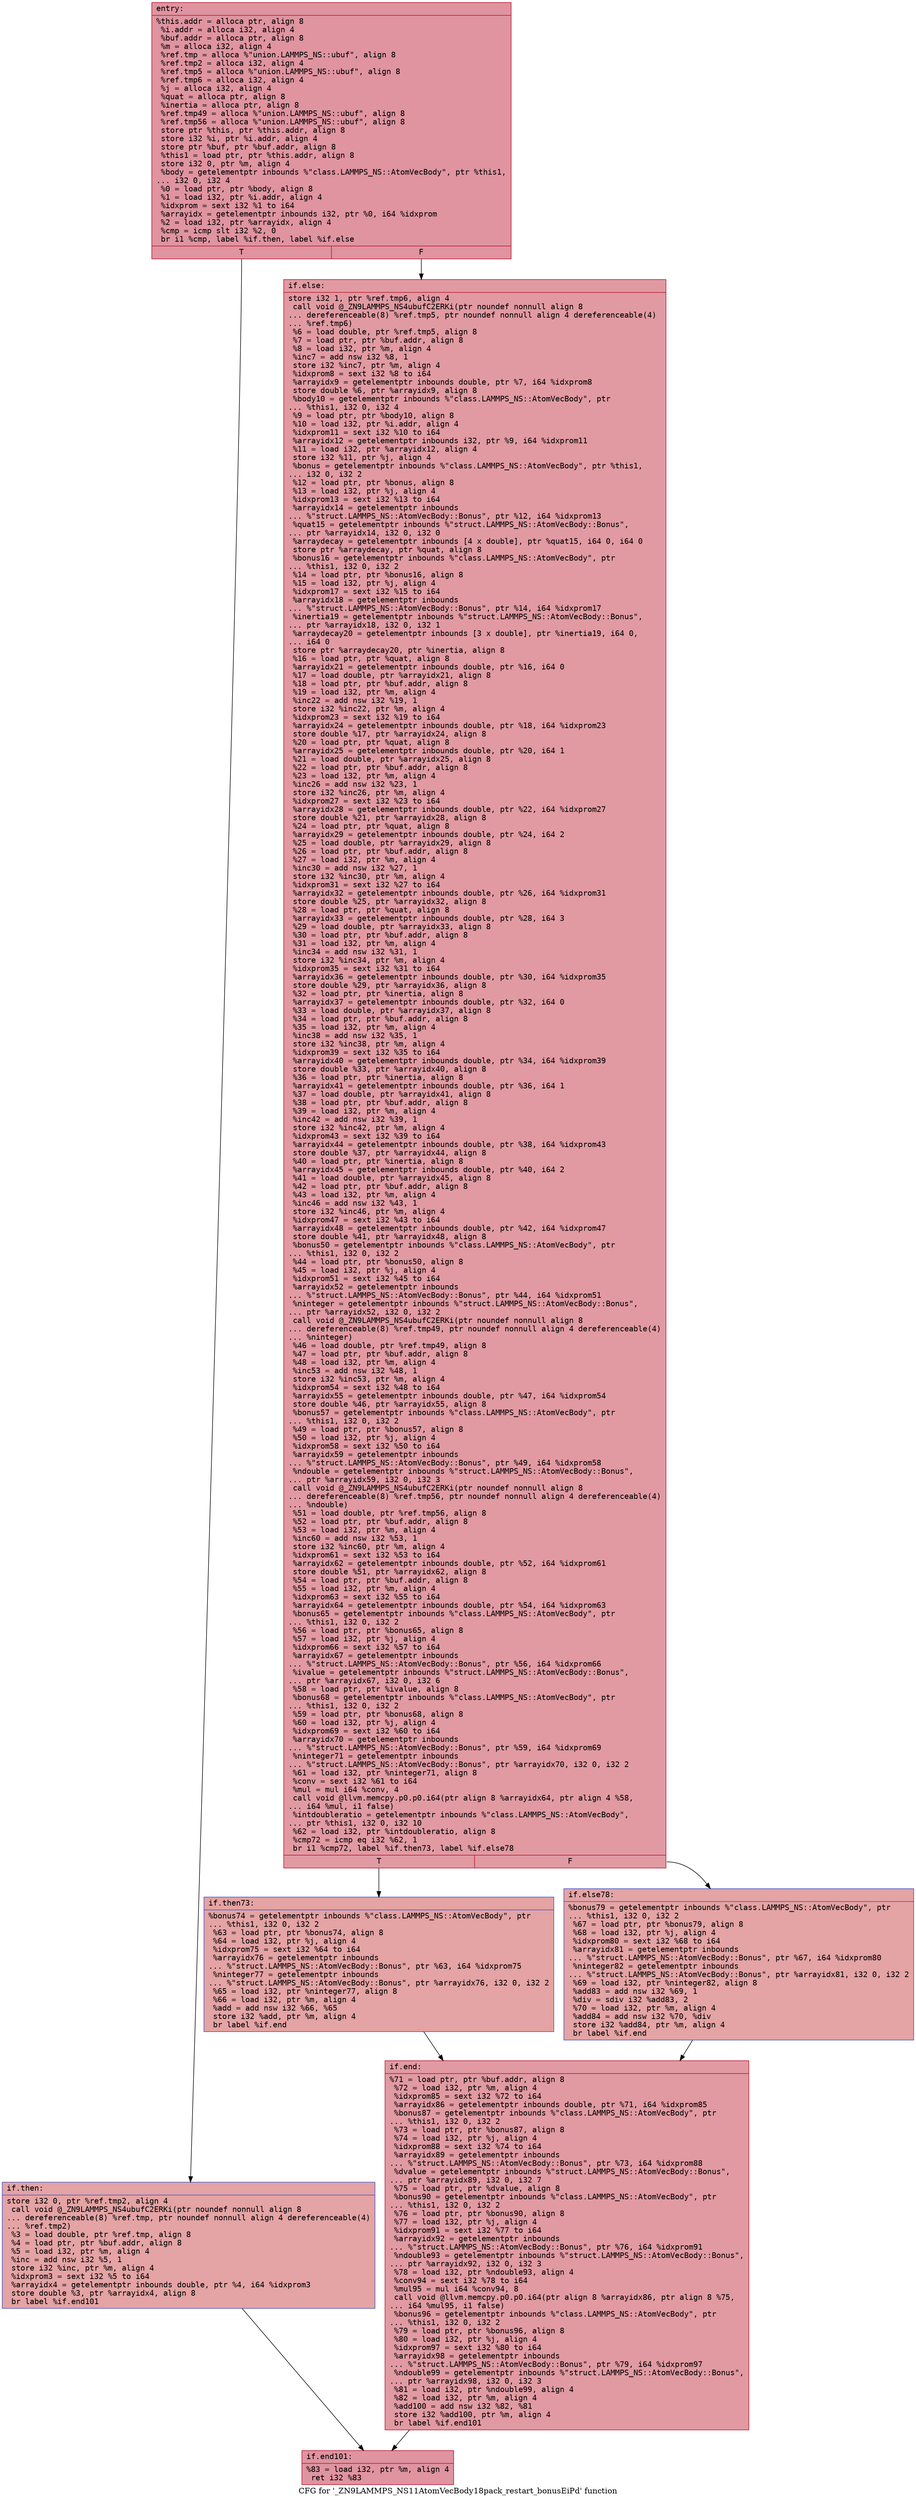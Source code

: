 digraph "CFG for '_ZN9LAMMPS_NS11AtomVecBody18pack_restart_bonusEiPd' function" {
	label="CFG for '_ZN9LAMMPS_NS11AtomVecBody18pack_restart_bonusEiPd' function";

	Node0x564c7b3f1760 [shape=record,color="#b70d28ff", style=filled, fillcolor="#b70d2870" fontname="Courier",label="{entry:\l|  %this.addr = alloca ptr, align 8\l  %i.addr = alloca i32, align 4\l  %buf.addr = alloca ptr, align 8\l  %m = alloca i32, align 4\l  %ref.tmp = alloca %\"union.LAMMPS_NS::ubuf\", align 8\l  %ref.tmp2 = alloca i32, align 4\l  %ref.tmp5 = alloca %\"union.LAMMPS_NS::ubuf\", align 8\l  %ref.tmp6 = alloca i32, align 4\l  %j = alloca i32, align 4\l  %quat = alloca ptr, align 8\l  %inertia = alloca ptr, align 8\l  %ref.tmp49 = alloca %\"union.LAMMPS_NS::ubuf\", align 8\l  %ref.tmp56 = alloca %\"union.LAMMPS_NS::ubuf\", align 8\l  store ptr %this, ptr %this.addr, align 8\l  store i32 %i, ptr %i.addr, align 4\l  store ptr %buf, ptr %buf.addr, align 8\l  %this1 = load ptr, ptr %this.addr, align 8\l  store i32 0, ptr %m, align 4\l  %body = getelementptr inbounds %\"class.LAMMPS_NS::AtomVecBody\", ptr %this1,\l... i32 0, i32 4\l  %0 = load ptr, ptr %body, align 8\l  %1 = load i32, ptr %i.addr, align 4\l  %idxprom = sext i32 %1 to i64\l  %arrayidx = getelementptr inbounds i32, ptr %0, i64 %idxprom\l  %2 = load i32, ptr %arrayidx, align 4\l  %cmp = icmp slt i32 %2, 0\l  br i1 %cmp, label %if.then, label %if.else\l|{<s0>T|<s1>F}}"];
	Node0x564c7b3f1760:s0 -> Node0x564c7b4ae410[tooltip="entry -> if.then\nProbability 37.50%" ];
	Node0x564c7b3f1760:s1 -> Node0x564c7b4ae480[tooltip="entry -> if.else\nProbability 62.50%" ];
	Node0x564c7b4ae410 [shape=record,color="#3d50c3ff", style=filled, fillcolor="#c32e3170" fontname="Courier",label="{if.then:\l|  store i32 0, ptr %ref.tmp2, align 4\l  call void @_ZN9LAMMPS_NS4ubufC2ERKi(ptr noundef nonnull align 8\l... dereferenceable(8) %ref.tmp, ptr noundef nonnull align 4 dereferenceable(4)\l... %ref.tmp2)\l  %3 = load double, ptr %ref.tmp, align 8\l  %4 = load ptr, ptr %buf.addr, align 8\l  %5 = load i32, ptr %m, align 4\l  %inc = add nsw i32 %5, 1\l  store i32 %inc, ptr %m, align 4\l  %idxprom3 = sext i32 %5 to i64\l  %arrayidx4 = getelementptr inbounds double, ptr %4, i64 %idxprom3\l  store double %3, ptr %arrayidx4, align 8\l  br label %if.end101\l}"];
	Node0x564c7b4ae410 -> Node0x564c7b4ad950[tooltip="if.then -> if.end101\nProbability 100.00%" ];
	Node0x564c7b4ae480 [shape=record,color="#b70d28ff", style=filled, fillcolor="#bb1b2c70" fontname="Courier",label="{if.else:\l|  store i32 1, ptr %ref.tmp6, align 4\l  call void @_ZN9LAMMPS_NS4ubufC2ERKi(ptr noundef nonnull align 8\l... dereferenceable(8) %ref.tmp5, ptr noundef nonnull align 4 dereferenceable(4)\l... %ref.tmp6)\l  %6 = load double, ptr %ref.tmp5, align 8\l  %7 = load ptr, ptr %buf.addr, align 8\l  %8 = load i32, ptr %m, align 4\l  %inc7 = add nsw i32 %8, 1\l  store i32 %inc7, ptr %m, align 4\l  %idxprom8 = sext i32 %8 to i64\l  %arrayidx9 = getelementptr inbounds double, ptr %7, i64 %idxprom8\l  store double %6, ptr %arrayidx9, align 8\l  %body10 = getelementptr inbounds %\"class.LAMMPS_NS::AtomVecBody\", ptr\l... %this1, i32 0, i32 4\l  %9 = load ptr, ptr %body10, align 8\l  %10 = load i32, ptr %i.addr, align 4\l  %idxprom11 = sext i32 %10 to i64\l  %arrayidx12 = getelementptr inbounds i32, ptr %9, i64 %idxprom11\l  %11 = load i32, ptr %arrayidx12, align 4\l  store i32 %11, ptr %j, align 4\l  %bonus = getelementptr inbounds %\"class.LAMMPS_NS::AtomVecBody\", ptr %this1,\l... i32 0, i32 2\l  %12 = load ptr, ptr %bonus, align 8\l  %13 = load i32, ptr %j, align 4\l  %idxprom13 = sext i32 %13 to i64\l  %arrayidx14 = getelementptr inbounds\l... %\"struct.LAMMPS_NS::AtomVecBody::Bonus\", ptr %12, i64 %idxprom13\l  %quat15 = getelementptr inbounds %\"struct.LAMMPS_NS::AtomVecBody::Bonus\",\l... ptr %arrayidx14, i32 0, i32 0\l  %arraydecay = getelementptr inbounds [4 x double], ptr %quat15, i64 0, i64 0\l  store ptr %arraydecay, ptr %quat, align 8\l  %bonus16 = getelementptr inbounds %\"class.LAMMPS_NS::AtomVecBody\", ptr\l... %this1, i32 0, i32 2\l  %14 = load ptr, ptr %bonus16, align 8\l  %15 = load i32, ptr %j, align 4\l  %idxprom17 = sext i32 %15 to i64\l  %arrayidx18 = getelementptr inbounds\l... %\"struct.LAMMPS_NS::AtomVecBody::Bonus\", ptr %14, i64 %idxprom17\l  %inertia19 = getelementptr inbounds %\"struct.LAMMPS_NS::AtomVecBody::Bonus\",\l... ptr %arrayidx18, i32 0, i32 1\l  %arraydecay20 = getelementptr inbounds [3 x double], ptr %inertia19, i64 0,\l... i64 0\l  store ptr %arraydecay20, ptr %inertia, align 8\l  %16 = load ptr, ptr %quat, align 8\l  %arrayidx21 = getelementptr inbounds double, ptr %16, i64 0\l  %17 = load double, ptr %arrayidx21, align 8\l  %18 = load ptr, ptr %buf.addr, align 8\l  %19 = load i32, ptr %m, align 4\l  %inc22 = add nsw i32 %19, 1\l  store i32 %inc22, ptr %m, align 4\l  %idxprom23 = sext i32 %19 to i64\l  %arrayidx24 = getelementptr inbounds double, ptr %18, i64 %idxprom23\l  store double %17, ptr %arrayidx24, align 8\l  %20 = load ptr, ptr %quat, align 8\l  %arrayidx25 = getelementptr inbounds double, ptr %20, i64 1\l  %21 = load double, ptr %arrayidx25, align 8\l  %22 = load ptr, ptr %buf.addr, align 8\l  %23 = load i32, ptr %m, align 4\l  %inc26 = add nsw i32 %23, 1\l  store i32 %inc26, ptr %m, align 4\l  %idxprom27 = sext i32 %23 to i64\l  %arrayidx28 = getelementptr inbounds double, ptr %22, i64 %idxprom27\l  store double %21, ptr %arrayidx28, align 8\l  %24 = load ptr, ptr %quat, align 8\l  %arrayidx29 = getelementptr inbounds double, ptr %24, i64 2\l  %25 = load double, ptr %arrayidx29, align 8\l  %26 = load ptr, ptr %buf.addr, align 8\l  %27 = load i32, ptr %m, align 4\l  %inc30 = add nsw i32 %27, 1\l  store i32 %inc30, ptr %m, align 4\l  %idxprom31 = sext i32 %27 to i64\l  %arrayidx32 = getelementptr inbounds double, ptr %26, i64 %idxprom31\l  store double %25, ptr %arrayidx32, align 8\l  %28 = load ptr, ptr %quat, align 8\l  %arrayidx33 = getelementptr inbounds double, ptr %28, i64 3\l  %29 = load double, ptr %arrayidx33, align 8\l  %30 = load ptr, ptr %buf.addr, align 8\l  %31 = load i32, ptr %m, align 4\l  %inc34 = add nsw i32 %31, 1\l  store i32 %inc34, ptr %m, align 4\l  %idxprom35 = sext i32 %31 to i64\l  %arrayidx36 = getelementptr inbounds double, ptr %30, i64 %idxprom35\l  store double %29, ptr %arrayidx36, align 8\l  %32 = load ptr, ptr %inertia, align 8\l  %arrayidx37 = getelementptr inbounds double, ptr %32, i64 0\l  %33 = load double, ptr %arrayidx37, align 8\l  %34 = load ptr, ptr %buf.addr, align 8\l  %35 = load i32, ptr %m, align 4\l  %inc38 = add nsw i32 %35, 1\l  store i32 %inc38, ptr %m, align 4\l  %idxprom39 = sext i32 %35 to i64\l  %arrayidx40 = getelementptr inbounds double, ptr %34, i64 %idxprom39\l  store double %33, ptr %arrayidx40, align 8\l  %36 = load ptr, ptr %inertia, align 8\l  %arrayidx41 = getelementptr inbounds double, ptr %36, i64 1\l  %37 = load double, ptr %arrayidx41, align 8\l  %38 = load ptr, ptr %buf.addr, align 8\l  %39 = load i32, ptr %m, align 4\l  %inc42 = add nsw i32 %39, 1\l  store i32 %inc42, ptr %m, align 4\l  %idxprom43 = sext i32 %39 to i64\l  %arrayidx44 = getelementptr inbounds double, ptr %38, i64 %idxprom43\l  store double %37, ptr %arrayidx44, align 8\l  %40 = load ptr, ptr %inertia, align 8\l  %arrayidx45 = getelementptr inbounds double, ptr %40, i64 2\l  %41 = load double, ptr %arrayidx45, align 8\l  %42 = load ptr, ptr %buf.addr, align 8\l  %43 = load i32, ptr %m, align 4\l  %inc46 = add nsw i32 %43, 1\l  store i32 %inc46, ptr %m, align 4\l  %idxprom47 = sext i32 %43 to i64\l  %arrayidx48 = getelementptr inbounds double, ptr %42, i64 %idxprom47\l  store double %41, ptr %arrayidx48, align 8\l  %bonus50 = getelementptr inbounds %\"class.LAMMPS_NS::AtomVecBody\", ptr\l... %this1, i32 0, i32 2\l  %44 = load ptr, ptr %bonus50, align 8\l  %45 = load i32, ptr %j, align 4\l  %idxprom51 = sext i32 %45 to i64\l  %arrayidx52 = getelementptr inbounds\l... %\"struct.LAMMPS_NS::AtomVecBody::Bonus\", ptr %44, i64 %idxprom51\l  %ninteger = getelementptr inbounds %\"struct.LAMMPS_NS::AtomVecBody::Bonus\",\l... ptr %arrayidx52, i32 0, i32 2\l  call void @_ZN9LAMMPS_NS4ubufC2ERKi(ptr noundef nonnull align 8\l... dereferenceable(8) %ref.tmp49, ptr noundef nonnull align 4 dereferenceable(4)\l... %ninteger)\l  %46 = load double, ptr %ref.tmp49, align 8\l  %47 = load ptr, ptr %buf.addr, align 8\l  %48 = load i32, ptr %m, align 4\l  %inc53 = add nsw i32 %48, 1\l  store i32 %inc53, ptr %m, align 4\l  %idxprom54 = sext i32 %48 to i64\l  %arrayidx55 = getelementptr inbounds double, ptr %47, i64 %idxprom54\l  store double %46, ptr %arrayidx55, align 8\l  %bonus57 = getelementptr inbounds %\"class.LAMMPS_NS::AtomVecBody\", ptr\l... %this1, i32 0, i32 2\l  %49 = load ptr, ptr %bonus57, align 8\l  %50 = load i32, ptr %j, align 4\l  %idxprom58 = sext i32 %50 to i64\l  %arrayidx59 = getelementptr inbounds\l... %\"struct.LAMMPS_NS::AtomVecBody::Bonus\", ptr %49, i64 %idxprom58\l  %ndouble = getelementptr inbounds %\"struct.LAMMPS_NS::AtomVecBody::Bonus\",\l... ptr %arrayidx59, i32 0, i32 3\l  call void @_ZN9LAMMPS_NS4ubufC2ERKi(ptr noundef nonnull align 8\l... dereferenceable(8) %ref.tmp56, ptr noundef nonnull align 4 dereferenceable(4)\l... %ndouble)\l  %51 = load double, ptr %ref.tmp56, align 8\l  %52 = load ptr, ptr %buf.addr, align 8\l  %53 = load i32, ptr %m, align 4\l  %inc60 = add nsw i32 %53, 1\l  store i32 %inc60, ptr %m, align 4\l  %idxprom61 = sext i32 %53 to i64\l  %arrayidx62 = getelementptr inbounds double, ptr %52, i64 %idxprom61\l  store double %51, ptr %arrayidx62, align 8\l  %54 = load ptr, ptr %buf.addr, align 8\l  %55 = load i32, ptr %m, align 4\l  %idxprom63 = sext i32 %55 to i64\l  %arrayidx64 = getelementptr inbounds double, ptr %54, i64 %idxprom63\l  %bonus65 = getelementptr inbounds %\"class.LAMMPS_NS::AtomVecBody\", ptr\l... %this1, i32 0, i32 2\l  %56 = load ptr, ptr %bonus65, align 8\l  %57 = load i32, ptr %j, align 4\l  %idxprom66 = sext i32 %57 to i64\l  %arrayidx67 = getelementptr inbounds\l... %\"struct.LAMMPS_NS::AtomVecBody::Bonus\", ptr %56, i64 %idxprom66\l  %ivalue = getelementptr inbounds %\"struct.LAMMPS_NS::AtomVecBody::Bonus\",\l... ptr %arrayidx67, i32 0, i32 6\l  %58 = load ptr, ptr %ivalue, align 8\l  %bonus68 = getelementptr inbounds %\"class.LAMMPS_NS::AtomVecBody\", ptr\l... %this1, i32 0, i32 2\l  %59 = load ptr, ptr %bonus68, align 8\l  %60 = load i32, ptr %j, align 4\l  %idxprom69 = sext i32 %60 to i64\l  %arrayidx70 = getelementptr inbounds\l... %\"struct.LAMMPS_NS::AtomVecBody::Bonus\", ptr %59, i64 %idxprom69\l  %ninteger71 = getelementptr inbounds\l... %\"struct.LAMMPS_NS::AtomVecBody::Bonus\", ptr %arrayidx70, i32 0, i32 2\l  %61 = load i32, ptr %ninteger71, align 8\l  %conv = sext i32 %61 to i64\l  %mul = mul i64 %conv, 4\l  call void @llvm.memcpy.p0.p0.i64(ptr align 8 %arrayidx64, ptr align 4 %58,\l... i64 %mul, i1 false)\l  %intdoubleratio = getelementptr inbounds %\"class.LAMMPS_NS::AtomVecBody\",\l... ptr %this1, i32 0, i32 10\l  %62 = load i32, ptr %intdoubleratio, align 8\l  %cmp72 = icmp eq i32 %62, 1\l  br i1 %cmp72, label %if.then73, label %if.else78\l|{<s0>T|<s1>F}}"];
	Node0x564c7b4ae480:s0 -> Node0x564c7b4b1130[tooltip="if.else -> if.then73\nProbability 50.00%" ];
	Node0x564c7b4ae480:s1 -> Node0x564c7b4b1180[tooltip="if.else -> if.else78\nProbability 50.00%" ];
	Node0x564c7b4b1130 [shape=record,color="#3d50c3ff", style=filled, fillcolor="#c32e3170" fontname="Courier",label="{if.then73:\l|  %bonus74 = getelementptr inbounds %\"class.LAMMPS_NS::AtomVecBody\", ptr\l... %this1, i32 0, i32 2\l  %63 = load ptr, ptr %bonus74, align 8\l  %64 = load i32, ptr %j, align 4\l  %idxprom75 = sext i32 %64 to i64\l  %arrayidx76 = getelementptr inbounds\l... %\"struct.LAMMPS_NS::AtomVecBody::Bonus\", ptr %63, i64 %idxprom75\l  %ninteger77 = getelementptr inbounds\l... %\"struct.LAMMPS_NS::AtomVecBody::Bonus\", ptr %arrayidx76, i32 0, i32 2\l  %65 = load i32, ptr %ninteger77, align 8\l  %66 = load i32, ptr %m, align 4\l  %add = add nsw i32 %66, %65\l  store i32 %add, ptr %m, align 4\l  br label %if.end\l}"];
	Node0x564c7b4b1130 -> Node0x564c7b4b6ec0[tooltip="if.then73 -> if.end\nProbability 100.00%" ];
	Node0x564c7b4b1180 [shape=record,color="#3d50c3ff", style=filled, fillcolor="#c32e3170" fontname="Courier",label="{if.else78:\l|  %bonus79 = getelementptr inbounds %\"class.LAMMPS_NS::AtomVecBody\", ptr\l... %this1, i32 0, i32 2\l  %67 = load ptr, ptr %bonus79, align 8\l  %68 = load i32, ptr %j, align 4\l  %idxprom80 = sext i32 %68 to i64\l  %arrayidx81 = getelementptr inbounds\l... %\"struct.LAMMPS_NS::AtomVecBody::Bonus\", ptr %67, i64 %idxprom80\l  %ninteger82 = getelementptr inbounds\l... %\"struct.LAMMPS_NS::AtomVecBody::Bonus\", ptr %arrayidx81, i32 0, i32 2\l  %69 = load i32, ptr %ninteger82, align 8\l  %add83 = add nsw i32 %69, 1\l  %div = sdiv i32 %add83, 2\l  %70 = load i32, ptr %m, align 4\l  %add84 = add nsw i32 %70, %div\l  store i32 %add84, ptr %m, align 4\l  br label %if.end\l}"];
	Node0x564c7b4b1180 -> Node0x564c7b4b6ec0[tooltip="if.else78 -> if.end\nProbability 100.00%" ];
	Node0x564c7b4b6ec0 [shape=record,color="#b70d28ff", style=filled, fillcolor="#bb1b2c70" fontname="Courier",label="{if.end:\l|  %71 = load ptr, ptr %buf.addr, align 8\l  %72 = load i32, ptr %m, align 4\l  %idxprom85 = sext i32 %72 to i64\l  %arrayidx86 = getelementptr inbounds double, ptr %71, i64 %idxprom85\l  %bonus87 = getelementptr inbounds %\"class.LAMMPS_NS::AtomVecBody\", ptr\l... %this1, i32 0, i32 2\l  %73 = load ptr, ptr %bonus87, align 8\l  %74 = load i32, ptr %j, align 4\l  %idxprom88 = sext i32 %74 to i64\l  %arrayidx89 = getelementptr inbounds\l... %\"struct.LAMMPS_NS::AtomVecBody::Bonus\", ptr %73, i64 %idxprom88\l  %dvalue = getelementptr inbounds %\"struct.LAMMPS_NS::AtomVecBody::Bonus\",\l... ptr %arrayidx89, i32 0, i32 7\l  %75 = load ptr, ptr %dvalue, align 8\l  %bonus90 = getelementptr inbounds %\"class.LAMMPS_NS::AtomVecBody\", ptr\l... %this1, i32 0, i32 2\l  %76 = load ptr, ptr %bonus90, align 8\l  %77 = load i32, ptr %j, align 4\l  %idxprom91 = sext i32 %77 to i64\l  %arrayidx92 = getelementptr inbounds\l... %\"struct.LAMMPS_NS::AtomVecBody::Bonus\", ptr %76, i64 %idxprom91\l  %ndouble93 = getelementptr inbounds %\"struct.LAMMPS_NS::AtomVecBody::Bonus\",\l... ptr %arrayidx92, i32 0, i32 3\l  %78 = load i32, ptr %ndouble93, align 4\l  %conv94 = sext i32 %78 to i64\l  %mul95 = mul i64 %conv94, 8\l  call void @llvm.memcpy.p0.p0.i64(ptr align 8 %arrayidx86, ptr align 8 %75,\l... i64 %mul95, i1 false)\l  %bonus96 = getelementptr inbounds %\"class.LAMMPS_NS::AtomVecBody\", ptr\l... %this1, i32 0, i32 2\l  %79 = load ptr, ptr %bonus96, align 8\l  %80 = load i32, ptr %j, align 4\l  %idxprom97 = sext i32 %80 to i64\l  %arrayidx98 = getelementptr inbounds\l... %\"struct.LAMMPS_NS::AtomVecBody::Bonus\", ptr %79, i64 %idxprom97\l  %ndouble99 = getelementptr inbounds %\"struct.LAMMPS_NS::AtomVecBody::Bonus\",\l... ptr %arrayidx98, i32 0, i32 3\l  %81 = load i32, ptr %ndouble99, align 4\l  %82 = load i32, ptr %m, align 4\l  %add100 = add nsw i32 %82, %81\l  store i32 %add100, ptr %m, align 4\l  br label %if.end101\l}"];
	Node0x564c7b4b6ec0 -> Node0x564c7b4ad950[tooltip="if.end -> if.end101\nProbability 100.00%" ];
	Node0x564c7b4ad950 [shape=record,color="#b70d28ff", style=filled, fillcolor="#b70d2870" fontname="Courier",label="{if.end101:\l|  %83 = load i32, ptr %m, align 4\l  ret i32 %83\l}"];
}
